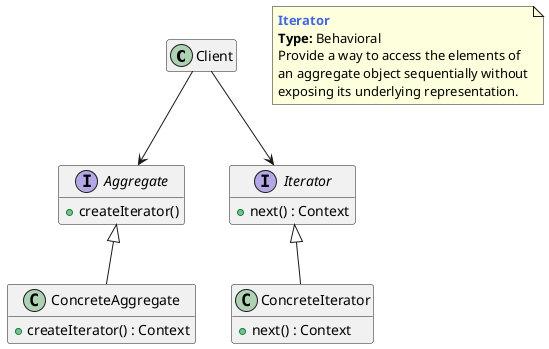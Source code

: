 @startuml ITERATOR

class Client

interface Aggregate {
    + createIterator()
}

class ConcreteAggregate {
    + createIterator() : Context
}

interface Iterator {
    + next() : Context
}

class ConcreteIterator {
    + next() : Context
}

hide empty members

Client --> Aggregate
Client --> Iterator
Aggregate <|-- ConcreteAggregate
Iterator <|-- ConcreteIterator

note as N1
    <b><color:royalBlue>Iterator</color></b>
    <b>Type:</b> Behavioral
    Provide a way to access the elements of
    an aggregate object sequentially without
    exposing its underlying representation.
end note

@enduml
